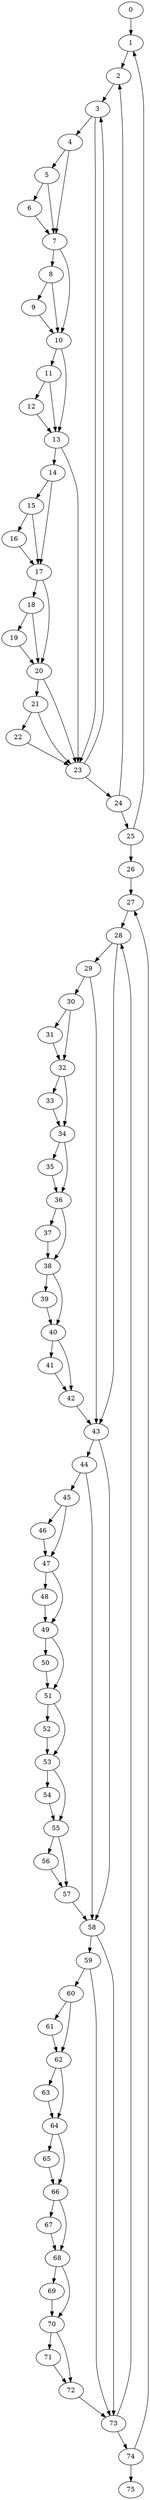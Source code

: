 digraph {
	0
	1
	2
	3
	4
	5
	6
	7
	8
	9
	10
	11
	12
	13
	14
	15
	16
	17
	18
	19
	20
	21
	22
	23
	24
	25
	26
	27
	28
	29
	30
	31
	32
	33
	34
	35
	36
	37
	38
	39
	40
	41
	42
	43
	44
	45
	46
	47
	48
	49
	50
	51
	52
	53
	54
	55
	56
	57
	58
	59
	60
	61
	62
	63
	64
	65
	66
	67
	68
	69
	70
	71
	72
	73
	74
	75
	65 -> 66
	64 -> 66
	2 -> 3
	23 -> 3
	47 -> 49
	48 -> 49
	51 -> 53
	52 -> 53
	70 -> 72
	71 -> 72
	1 -> 2
	24 -> 2
	13 -> 14
	10 -> 11
	25 -> 26
	44 -> 45
	45 -> 46
	55 -> 56
	62 -> 63
	8 -> 9
	63 -> 64
	62 -> 64
	43 -> 44
	49 -> 51
	50 -> 51
	51 -> 52
	66 -> 67
	20 -> 21
	24 -> 25
	28 -> 29
	29 -> 30
	30 -> 31
	28 -> 43
	29 -> 43
	42 -> 43
	53 -> 54
	5 -> 6
	17 -> 18
	32 -> 34
	33 -> 34
	53 -> 55
	54 -> 55
	70 -> 71
	25 -> 1
	0 -> 1
	15 -> 16
	45 -> 47
	46 -> 47
	7 -> 10
	8 -> 10
	9 -> 10
	23 -> 24
	21 -> 22
	68 -> 69
	38 -> 39
	49 -> 50
	64 -> 65
	7 -> 8
	11 -> 12
	36 -> 37
	43 -> 58
	44 -> 58
	57 -> 58
	66 -> 68
	67 -> 68
	4 -> 5
	4 -> 7
	5 -> 7
	6 -> 7
	31 -> 32
	30 -> 32
	14 -> 17
	15 -> 17
	16 -> 17
	27 -> 28
	73 -> 28
	32 -> 33
	38 -> 40
	39 -> 40
	47 -> 48
	58 -> 73
	59 -> 73
	72 -> 73
	3 -> 4
	14 -> 15
	74 -> 75
	36 -> 38
	37 -> 38
	40 -> 41
	59 -> 60
	18 -> 19
	17 -> 20
	18 -> 20
	19 -> 20
	40 -> 42
	41 -> 42
	60 -> 61
	60 -> 62
	61 -> 62
	73 -> 74
	21 -> 23
	22 -> 23
	3 -> 23
	13 -> 23
	20 -> 23
	56 -> 57
	55 -> 57
	34 -> 35
	34 -> 36
	35 -> 36
	58 -> 59
	69 -> 70
	68 -> 70
	10 -> 13
	11 -> 13
	12 -> 13
	26 -> 27
	74 -> 27
}
